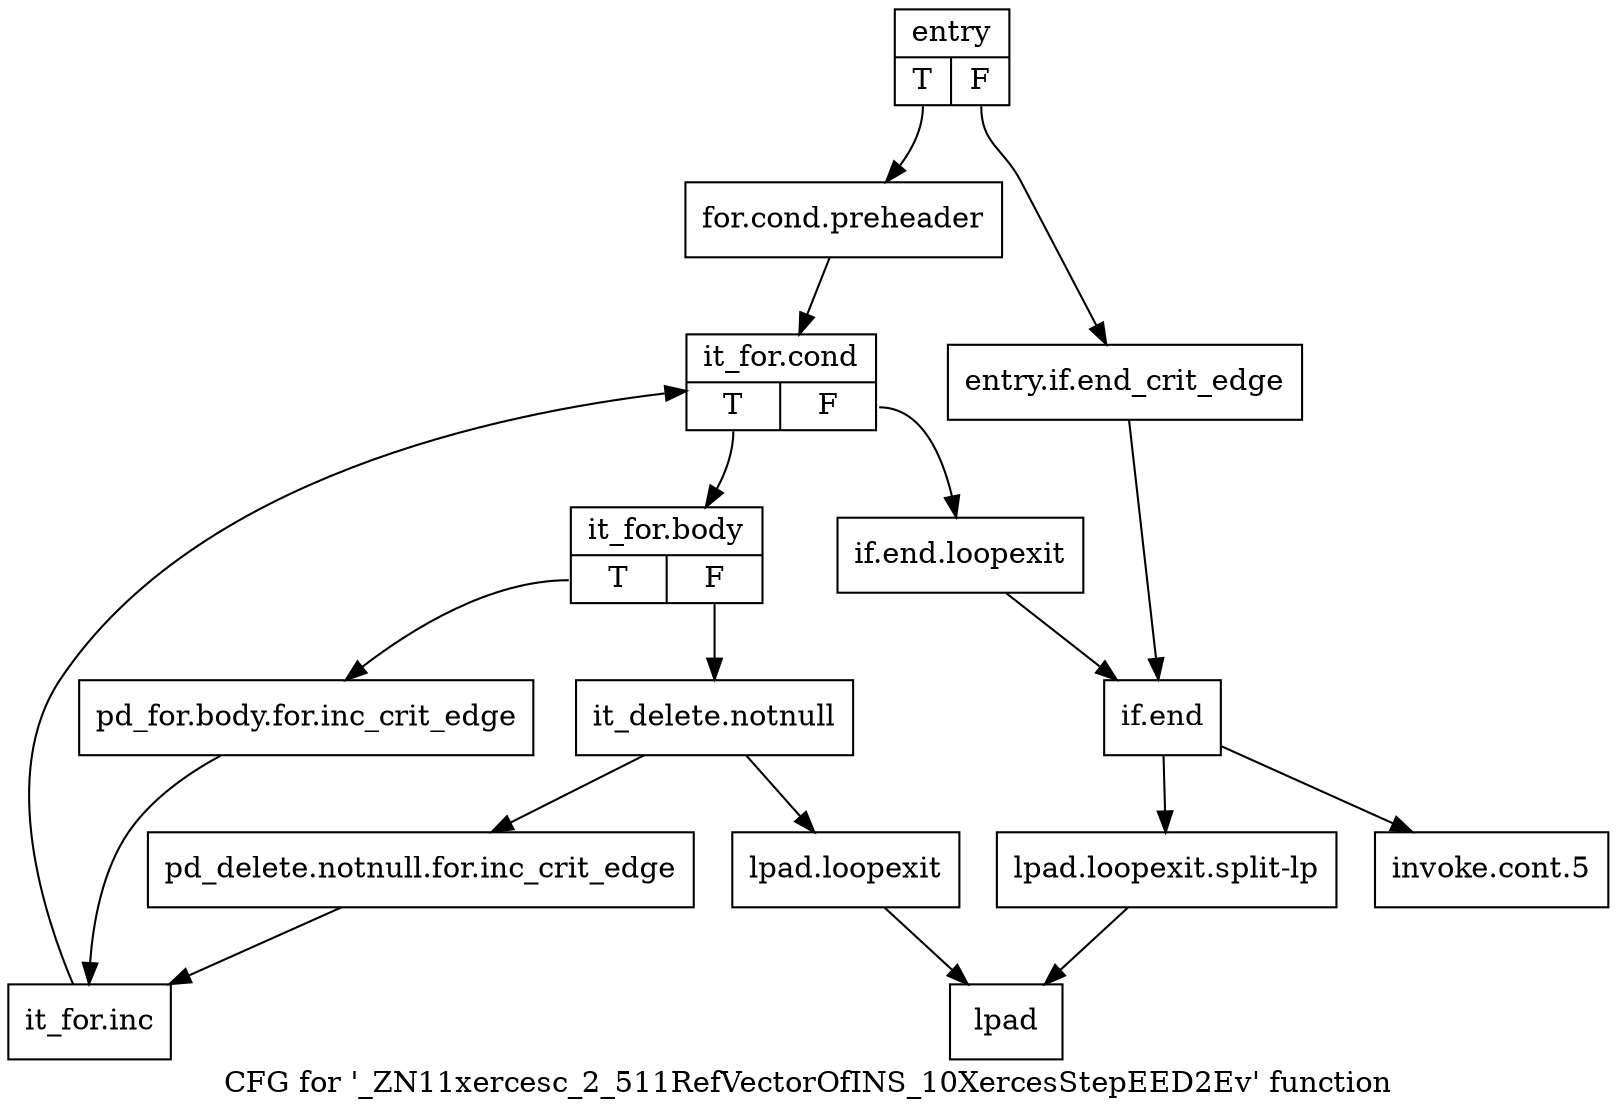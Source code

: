 digraph "CFG for '_ZN11xercesc_2_511RefVectorOfINS_10XercesStepEED2Ev' function" {
	label="CFG for '_ZN11xercesc_2_511RefVectorOfINS_10XercesStepEED2Ev' function";

	Node0x58c5370 [shape=record,label="{entry|{<s0>T|<s1>F}}"];
	Node0x58c5370:s0 -> Node0x58c5860;
	Node0x58c5370:s1 -> Node0x58c5810;
	Node0x58c5810 [shape=record,label="{entry.if.end_crit_edge}"];
	Node0x58c5810 -> Node0x58c5bd0;
	Node0x58c5860 [shape=record,label="{for.cond.preheader}"];
	Node0x58c5860 -> Node0x58c58b0;
	Node0x58c58b0 [shape=record,label="{it_for.cond|{<s0>T|<s1>F}}"];
	Node0x58c58b0:s0 -> Node0x58c5900;
	Node0x58c58b0:s1 -> Node0x58c5b80;
	Node0x58c5900 [shape=record,label="{it_for.body|{<s0>T|<s1>F}}"];
	Node0x58c5900:s0 -> Node0x58c5950;
	Node0x58c5900:s1 -> Node0x58c59a0;
	Node0x58c5950 [shape=record,label="{pd_for.body.for.inc_crit_edge}"];
	Node0x58c5950 -> Node0x58c5a40;
	Node0x58c59a0 [shape=record,label="{it_delete.notnull}"];
	Node0x58c59a0 -> Node0x58c59f0;
	Node0x58c59a0 -> Node0x58c5a90;
	Node0x58c59f0 [shape=record,label="{pd_delete.notnull.for.inc_crit_edge}"];
	Node0x58c59f0 -> Node0x58c5a40;
	Node0x58c5a40 [shape=record,label="{it_for.inc}"];
	Node0x58c5a40 -> Node0x58c58b0;
	Node0x58c5a90 [shape=record,label="{lpad.loopexit}"];
	Node0x58c5a90 -> Node0x58c5b30;
	Node0x58c5ae0 [shape=record,label="{lpad.loopexit.split-lp}"];
	Node0x58c5ae0 -> Node0x58c5b30;
	Node0x58c5b30 [shape=record,label="{lpad}"];
	Node0x58c5b80 [shape=record,label="{if.end.loopexit}"];
	Node0x58c5b80 -> Node0x58c5bd0;
	Node0x58c5bd0 [shape=record,label="{if.end}"];
	Node0x58c5bd0 -> Node0x58c5c20;
	Node0x58c5bd0 -> Node0x58c5ae0;
	Node0x58c5c20 [shape=record,label="{invoke.cont.5}"];
}
